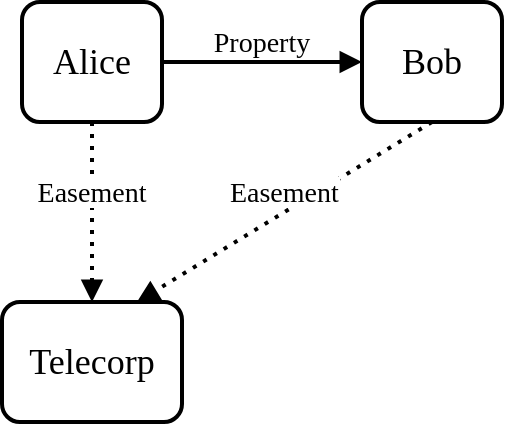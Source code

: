 <mxfile version="17.0.0" type="device"><diagram id="8BzAV--uSlmVRSDxpISB" name="Page-1"><mxGraphModel dx="470" dy="296" grid="1" gridSize="10" guides="1" tooltips="1" connect="1" arrows="1" fold="1" page="1" pageScale="1" pageWidth="850" pageHeight="1100" math="0" shadow="0"><root><mxCell id="0"/><mxCell id="1" parent="0"/><mxCell id="lcN00ite2Dx3WZ7mNQ_Q-21" value="Property" style="edgeStyle=none;rounded=0;orthogonalLoop=1;jettySize=auto;html=0;exitX=1;exitY=0.5;exitDx=0;exitDy=0;entryX=0;entryY=0.5;entryDx=0;entryDy=0;fontFamily=Georgia;fontSize=14;endArrow=block;endFill=1;strokeWidth=2;verticalAlign=bottom;" edge="1" parent="1" source="lcN00ite2Dx3WZ7mNQ_Q-15" target="lcN00ite2Dx3WZ7mNQ_Q-16"><mxGeometry relative="1" as="geometry"/></mxCell><mxCell id="lcN00ite2Dx3WZ7mNQ_Q-15" value="&lt;font style=&quot;font-size: 18px&quot;&gt;Alice&lt;/font&gt;" style="rounded=1;whiteSpace=wrap;html=1;fontFamily=Georgia;fontSize=12;strokeWidth=2;" vertex="1" parent="1"><mxGeometry x="200" y="280" width="70" height="60" as="geometry"/></mxCell><mxCell id="lcN00ite2Dx3WZ7mNQ_Q-16" value="&lt;font style=&quot;font-size: 18px&quot;&gt;Bob&lt;/font&gt;" style="rounded=1;whiteSpace=wrap;html=1;fontFamily=Georgia;fontSize=12;strokeWidth=2;" vertex="1" parent="1"><mxGeometry x="370" y="280" width="70" height="60" as="geometry"/></mxCell><mxCell id="lcN00ite2Dx3WZ7mNQ_Q-26" value="&lt;font style=&quot;font-size: 18px&quot;&gt;Telecorp&lt;/font&gt;" style="rounded=1;whiteSpace=wrap;html=1;fontFamily=Georgia;fontSize=12;strokeWidth=2;" vertex="1" parent="1"><mxGeometry x="190" y="430" width="90" height="60" as="geometry"/></mxCell><mxCell id="lcN00ite2Dx3WZ7mNQ_Q-30" value="Easement" style="edgeStyle=none;rounded=0;orthogonalLoop=1;jettySize=auto;html=0;entryX=0.5;entryY=0;entryDx=0;entryDy=0;fontFamily=Georgia;fontSize=14;endArrow=block;endFill=1;strokeWidth=2;dashed=1;dashPattern=1 2;verticalAlign=bottom;exitX=0.5;exitY=1;exitDx=0;exitDy=0;" edge="1" parent="1" source="lcN00ite2Dx3WZ7mNQ_Q-15" target="lcN00ite2Dx3WZ7mNQ_Q-26"><mxGeometry relative="1" as="geometry"><mxPoint x="345" y="210" as="sourcePoint"/><mxPoint x="255" y="300" as="targetPoint"/></mxGeometry></mxCell><mxCell id="lcN00ite2Dx3WZ7mNQ_Q-33" value="Easement" style="edgeStyle=none;rounded=0;orthogonalLoop=1;jettySize=auto;html=0;entryX=0.75;entryY=0;entryDx=0;entryDy=0;fontFamily=Georgia;fontSize=14;endArrow=block;endFill=1;strokeWidth=2;dashed=1;dashPattern=1 2;verticalAlign=bottom;exitX=0.5;exitY=1;exitDx=0;exitDy=0;" edge="1" parent="1" source="lcN00ite2Dx3WZ7mNQ_Q-16" target="lcN00ite2Dx3WZ7mNQ_Q-26"><mxGeometry relative="1" as="geometry"><mxPoint x="245" y="350" as="sourcePoint"/><mxPoint x="245" y="440" as="targetPoint"/></mxGeometry></mxCell></root></mxGraphModel></diagram></mxfile>